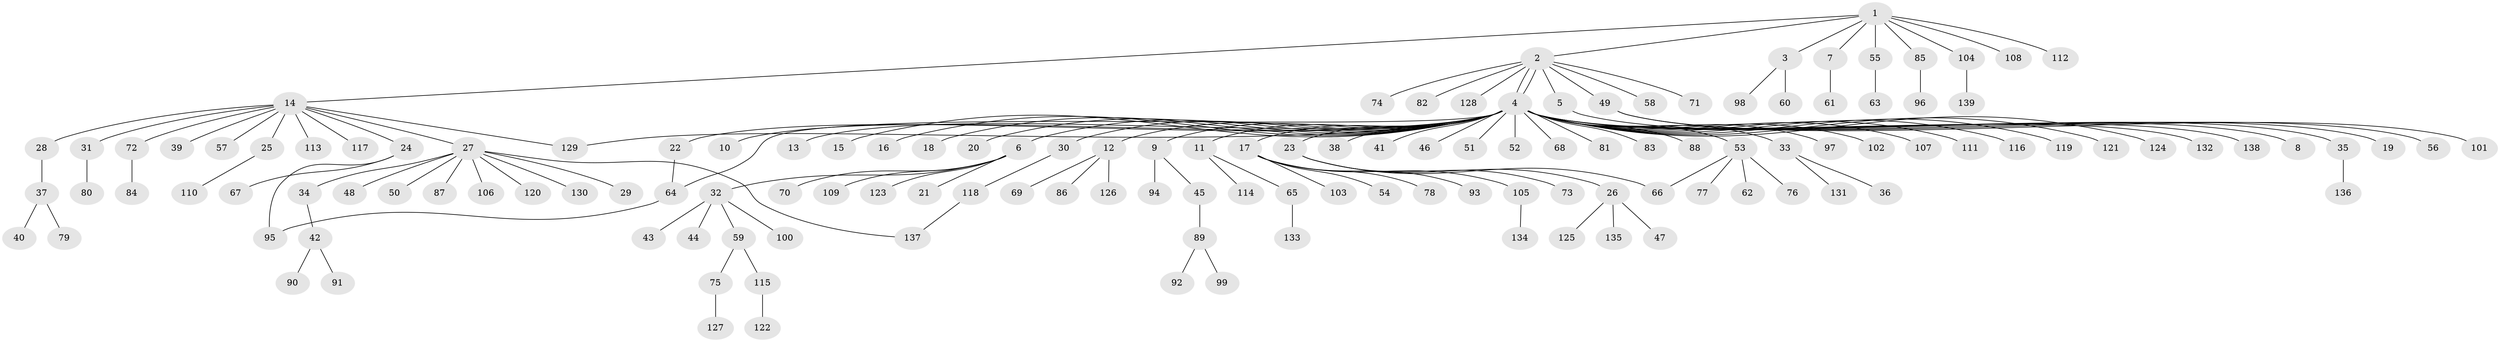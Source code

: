 // Generated by graph-tools (version 1.1) at 2025/14/03/09/25 04:14:47]
// undirected, 139 vertices, 144 edges
graph export_dot {
graph [start="1"]
  node [color=gray90,style=filled];
  1;
  2;
  3;
  4;
  5;
  6;
  7;
  8;
  9;
  10;
  11;
  12;
  13;
  14;
  15;
  16;
  17;
  18;
  19;
  20;
  21;
  22;
  23;
  24;
  25;
  26;
  27;
  28;
  29;
  30;
  31;
  32;
  33;
  34;
  35;
  36;
  37;
  38;
  39;
  40;
  41;
  42;
  43;
  44;
  45;
  46;
  47;
  48;
  49;
  50;
  51;
  52;
  53;
  54;
  55;
  56;
  57;
  58;
  59;
  60;
  61;
  62;
  63;
  64;
  65;
  66;
  67;
  68;
  69;
  70;
  71;
  72;
  73;
  74;
  75;
  76;
  77;
  78;
  79;
  80;
  81;
  82;
  83;
  84;
  85;
  86;
  87;
  88;
  89;
  90;
  91;
  92;
  93;
  94;
  95;
  96;
  97;
  98;
  99;
  100;
  101;
  102;
  103;
  104;
  105;
  106;
  107;
  108;
  109;
  110;
  111;
  112;
  113;
  114;
  115;
  116;
  117;
  118;
  119;
  120;
  121;
  122;
  123;
  124;
  125;
  126;
  127;
  128;
  129;
  130;
  131;
  132;
  133;
  134;
  135;
  136;
  137;
  138;
  139;
  1 -- 2;
  1 -- 3;
  1 -- 7;
  1 -- 14;
  1 -- 55;
  1 -- 85;
  1 -- 104;
  1 -- 108;
  1 -- 112;
  2 -- 4;
  2 -- 4;
  2 -- 5;
  2 -- 49;
  2 -- 58;
  2 -- 71;
  2 -- 74;
  2 -- 82;
  2 -- 128;
  3 -- 60;
  3 -- 98;
  4 -- 6;
  4 -- 8;
  4 -- 9;
  4 -- 10;
  4 -- 11;
  4 -- 12;
  4 -- 13;
  4 -- 15;
  4 -- 16;
  4 -- 17;
  4 -- 18;
  4 -- 20;
  4 -- 22;
  4 -- 23;
  4 -- 30;
  4 -- 33;
  4 -- 35;
  4 -- 38;
  4 -- 41;
  4 -- 46;
  4 -- 51;
  4 -- 52;
  4 -- 53;
  4 -- 64;
  4 -- 68;
  4 -- 81;
  4 -- 83;
  4 -- 88;
  4 -- 97;
  4 -- 102;
  4 -- 107;
  4 -- 111;
  4 -- 116;
  4 -- 119;
  4 -- 121;
  4 -- 124;
  4 -- 129;
  4 -- 132;
  4 -- 138;
  5 -- 19;
  6 -- 21;
  6 -- 32;
  6 -- 70;
  6 -- 109;
  6 -- 123;
  7 -- 61;
  9 -- 45;
  9 -- 94;
  11 -- 65;
  11 -- 114;
  12 -- 69;
  12 -- 86;
  12 -- 126;
  14 -- 24;
  14 -- 25;
  14 -- 27;
  14 -- 28;
  14 -- 31;
  14 -- 39;
  14 -- 57;
  14 -- 72;
  14 -- 113;
  14 -- 117;
  14 -- 129;
  17 -- 54;
  17 -- 78;
  17 -- 93;
  17 -- 103;
  17 -- 105;
  22 -- 64;
  23 -- 26;
  23 -- 66;
  23 -- 73;
  24 -- 67;
  24 -- 95;
  25 -- 110;
  26 -- 47;
  26 -- 125;
  26 -- 135;
  27 -- 29;
  27 -- 34;
  27 -- 48;
  27 -- 50;
  27 -- 87;
  27 -- 106;
  27 -- 120;
  27 -- 130;
  27 -- 137;
  28 -- 37;
  30 -- 118;
  31 -- 80;
  32 -- 43;
  32 -- 44;
  32 -- 59;
  32 -- 100;
  33 -- 36;
  33 -- 131;
  34 -- 42;
  35 -- 136;
  37 -- 40;
  37 -- 79;
  42 -- 90;
  42 -- 91;
  45 -- 89;
  49 -- 56;
  49 -- 101;
  53 -- 62;
  53 -- 66;
  53 -- 76;
  53 -- 77;
  55 -- 63;
  59 -- 75;
  59 -- 115;
  64 -- 95;
  65 -- 133;
  72 -- 84;
  75 -- 127;
  85 -- 96;
  89 -- 92;
  89 -- 99;
  104 -- 139;
  105 -- 134;
  115 -- 122;
  118 -- 137;
}
